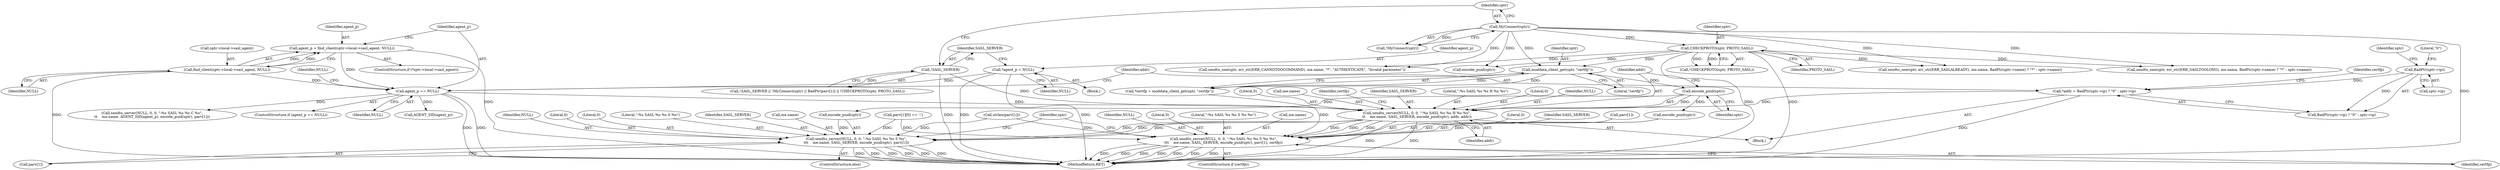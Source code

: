 digraph "0_unrealircd_f473e355e1dc422c4f019dbf86bc50ba1a34a766@API" {
"1000244" [label="(Call,sendto_server(NULL, 0, 0, \":%s SASL %s %s H %s %s\",\n\t\t    me.name, SASL_SERVER, encode_puid(sptr), addr, addr))"];
"1000222" [label="(Call,agent_p == NULL)"];
"1000212" [label="(Call,agent_p = find_client(sptr->local->sasl_agent, NULL))"];
"1000214" [label="(Call,find_client(sptr->local->sasl_agent, NULL))"];
"1000105" [label="(Call,*agent_p = NULL)"];
"1000110" [label="(Call,!SASL_SERVER)"];
"1000253" [label="(Call,encode_puid(sptr))"];
"1000241" [label="(Call,moddata_client_get(sptr, \"certfp\"))"];
"1000122" [label="(Call,CHECKPROTO(sptr, PROTO_SASL))"];
"1000114" [label="(Call,MyConnect(sptr))"];
"1000227" [label="(Call,*addr = BadPtr(sptr->ip) ? \"0\" : sptr->ip)"];
"1000230" [label="(Call,BadPtr(sptr->ip))"];
"1000259" [label="(Call,sendto_server(NULL, 0, 0, \":%s SASL %s %s S %s %s\",\n\t\t\t    me.name, SASL_SERVER, encode_puid(sptr), parv[1], certfp))"];
"1000275" [label="(Call,sendto_server(NULL, 0, 0, \":%s SASL %s %s S %s\",\n\t\t\t    me.name, SASL_SERVER, encode_puid(sptr), parv[1]))"];
"1000246" [label="(Literal,0)"];
"1000244" [label="(Call,sendto_server(NULL, 0, 0, \":%s SASL %s %s H %s %s\",\n\t\t    me.name, SASL_SERVER, encode_puid(sptr), addr, addr))"];
"1000249" [label="(Call,me.name)"];
"1000259" [label="(Call,sendto_server(NULL, 0, 0, \":%s SASL %s %s S %s %s\",\n\t\t\t    me.name, SASL_SERVER, encode_puid(sptr), parv[1], certfp))"];
"1000228" [label="(Identifier,addr)"];
"1000154" [label="(Call,parv[1][0] == ':')"];
"1000283" [label="(Identifier,SASL_SERVER)"];
"1000105" [label="(Call,*agent_p = NULL)"];
"1000268" [label="(Call,encode_puid(sptr))"];
"1000110" [label="(Call,!SASL_SERVER)"];
"1000103" [label="(Block,)"];
"1000115" [label="(Identifier,sptr)"];
"1000242" [label="(Identifier,sptr)"];
"1000123" [label="(Identifier,sptr)"];
"1000227" [label="(Call,*addr = BadPtr(sptr->ip) ? \"0\" : sptr->ip)"];
"1000273" [label="(Identifier,certfp)"];
"1000261" [label="(Literal,0)"];
"1000267" [label="(Identifier,SASL_SERVER)"];
"1000253" [label="(Call,encode_puid(sptr))"];
"1000300" [label="(Call,encode_puid(sptr))"];
"1000284" [label="(Call,encode_puid(sptr))"];
"1000270" [label="(Call,parv[1])"];
"1000258" [label="(Identifier,certfp)"];
"1000223" [label="(Identifier,agent_p)"];
"1000308" [label="(Identifier,sptr)"];
"1000113" [label="(Call,!MyConnect(sptr))"];
"1000280" [label="(Call,me.name)"];
"1000254" [label="(Identifier,sptr)"];
"1000239" [label="(Call,*certfp = moddata_client_get(sptr, \"certfp\"))"];
"1000257" [label="(ControlStructure,if (certfp))"];
"1000111" [label="(Identifier,SASL_SERVER)"];
"1000275" [label="(Call,sendto_server(NULL, 0, 0, \":%s SASL %s %s S %s\",\n\t\t\t    me.name, SASL_SERVER, encode_puid(sptr), parv[1]))"];
"1000106" [label="(Identifier,agent_p)"];
"1000240" [label="(Identifier,certfp)"];
"1000222" [label="(Call,agent_p == NULL)"];
"1000290" [label="(Call,sendto_server(NULL, 0, 0, \":%s SASL %s %s C %s\",\n\t\t    me.name, AGENT_SID(agent_p), encode_puid(sptr), parv[1]))"];
"1000260" [label="(Identifier,NULL)"];
"1000229" [label="(Call,BadPtr(sptr->ip) ? \"0\" : sptr->ip)"];
"1000252" [label="(Identifier,SASL_SERVER)"];
"1000107" [label="(Identifier,NULL)"];
"1000274" [label="(ControlStructure,else)"];
"1000221" [label="(ControlStructure,if (agent_p == NULL))"];
"1000134" [label="(Call,sendto_one(sptr, err_str(ERR_SASLALREADY), me.name, BadPtr(sptr->name) ? \"*\" : sptr->name))"];
"1000230" [label="(Call,BadPtr(sptr->ip))"];
"1000313" [label="(MethodReturn,RET)"];
"1000262" [label="(Literal,0)"];
"1000298" [label="(Call,AGENT_SID(agent_p))"];
"1000220" [label="(Identifier,NULL)"];
"1000276" [label="(Identifier,NULL)"];
"1000122" [label="(Call,CHECKPROTO(sptr, PROTO_SASL))"];
"1000187" [label="(Call,sendto_one(sptr, err_str(ERR_SASLTOOLONG), me.name, BadPtr(sptr->name) ? \"*\" : sptr->name))"];
"1000225" [label="(Block,)"];
"1000263" [label="(Literal,\":%s SASL %s %s S %s %s\")"];
"1000241" [label="(Call,moddata_client_get(sptr, \"certfp\"))"];
"1000231" [label="(Call,sptr->ip)"];
"1000212" [label="(Call,agent_p = find_client(sptr->local->sasl_agent, NULL))"];
"1000214" [label="(Call,find_client(sptr->local->sasl_agent, NULL))"];
"1000167" [label="(Call,sendto_one(sptr, err_str(ERR_CANNOTDOCOMMAND), me.name, \"*\", \"AUTHENTICATE\", \"Invalid parameter\"))"];
"1000248" [label="(Literal,\":%s SASL %s %s H %s %s\")"];
"1000236" [label="(Identifier,sptr)"];
"1000247" [label="(Literal,0)"];
"1000234" [label="(Literal,\"0\")"];
"1000114" [label="(Call,MyConnect(sptr))"];
"1000224" [label="(Identifier,NULL)"];
"1000286" [label="(Call,parv[1])"];
"1000255" [label="(Identifier,addr)"];
"1000256" [label="(Identifier,addr)"];
"1000264" [label="(Call,me.name)"];
"1000277" [label="(Literal,0)"];
"1000278" [label="(Literal,0)"];
"1000279" [label="(Literal,\":%s SASL %s %s S %s\")"];
"1000245" [label="(Identifier,NULL)"];
"1000243" [label="(Literal,\"certfp\")"];
"1000181" [label="(Call,strlen(parv[1]))"];
"1000121" [label="(Call,!CHECKPROTO(sptr, PROTO_SASL))"];
"1000291" [label="(Identifier,NULL)"];
"1000213" [label="(Identifier,agent_p)"];
"1000109" [label="(Call,!SASL_SERVER || !MyConnect(sptr) || BadPtr(parv[1]) || !CHECKPROTO(sptr, PROTO_SASL))"];
"1000205" [label="(ControlStructure,if (*sptr->local->sasl_agent))"];
"1000124" [label="(Identifier,PROTO_SASL)"];
"1000215" [label="(Call,sptr->local->sasl_agent)"];
"1000244" -> "1000225"  [label="AST: "];
"1000244" -> "1000256"  [label="CFG: "];
"1000245" -> "1000244"  [label="AST: "];
"1000246" -> "1000244"  [label="AST: "];
"1000247" -> "1000244"  [label="AST: "];
"1000248" -> "1000244"  [label="AST: "];
"1000249" -> "1000244"  [label="AST: "];
"1000252" -> "1000244"  [label="AST: "];
"1000253" -> "1000244"  [label="AST: "];
"1000255" -> "1000244"  [label="AST: "];
"1000256" -> "1000244"  [label="AST: "];
"1000258" -> "1000244"  [label="CFG: "];
"1000244" -> "1000313"  [label="DDG: "];
"1000244" -> "1000313"  [label="DDG: "];
"1000222" -> "1000244"  [label="DDG: "];
"1000110" -> "1000244"  [label="DDG: "];
"1000253" -> "1000244"  [label="DDG: "];
"1000227" -> "1000244"  [label="DDG: "];
"1000244" -> "1000259"  [label="DDG: "];
"1000244" -> "1000259"  [label="DDG: "];
"1000244" -> "1000259"  [label="DDG: "];
"1000244" -> "1000275"  [label="DDG: "];
"1000244" -> "1000275"  [label="DDG: "];
"1000244" -> "1000275"  [label="DDG: "];
"1000222" -> "1000221"  [label="AST: "];
"1000222" -> "1000224"  [label="CFG: "];
"1000223" -> "1000222"  [label="AST: "];
"1000224" -> "1000222"  [label="AST: "];
"1000228" -> "1000222"  [label="CFG: "];
"1000291" -> "1000222"  [label="CFG: "];
"1000222" -> "1000313"  [label="DDG: "];
"1000222" -> "1000313"  [label="DDG: "];
"1000212" -> "1000222"  [label="DDG: "];
"1000105" -> "1000222"  [label="DDG: "];
"1000214" -> "1000222"  [label="DDG: "];
"1000222" -> "1000290"  [label="DDG: "];
"1000222" -> "1000298"  [label="DDG: "];
"1000212" -> "1000205"  [label="AST: "];
"1000212" -> "1000214"  [label="CFG: "];
"1000213" -> "1000212"  [label="AST: "];
"1000214" -> "1000212"  [label="AST: "];
"1000223" -> "1000212"  [label="CFG: "];
"1000212" -> "1000313"  [label="DDG: "];
"1000214" -> "1000212"  [label="DDG: "];
"1000214" -> "1000212"  [label="DDG: "];
"1000214" -> "1000220"  [label="CFG: "];
"1000215" -> "1000214"  [label="AST: "];
"1000220" -> "1000214"  [label="AST: "];
"1000214" -> "1000313"  [label="DDG: "];
"1000105" -> "1000103"  [label="AST: "];
"1000105" -> "1000107"  [label="CFG: "];
"1000106" -> "1000105"  [label="AST: "];
"1000107" -> "1000105"  [label="AST: "];
"1000111" -> "1000105"  [label="CFG: "];
"1000105" -> "1000313"  [label="DDG: "];
"1000105" -> "1000313"  [label="DDG: "];
"1000110" -> "1000109"  [label="AST: "];
"1000110" -> "1000111"  [label="CFG: "];
"1000111" -> "1000110"  [label="AST: "];
"1000115" -> "1000110"  [label="CFG: "];
"1000109" -> "1000110"  [label="CFG: "];
"1000110" -> "1000313"  [label="DDG: "];
"1000110" -> "1000109"  [label="DDG: "];
"1000253" -> "1000254"  [label="CFG: "];
"1000254" -> "1000253"  [label="AST: "];
"1000255" -> "1000253"  [label="CFG: "];
"1000241" -> "1000253"  [label="DDG: "];
"1000253" -> "1000268"  [label="DDG: "];
"1000253" -> "1000284"  [label="DDG: "];
"1000241" -> "1000239"  [label="AST: "];
"1000241" -> "1000243"  [label="CFG: "];
"1000242" -> "1000241"  [label="AST: "];
"1000243" -> "1000241"  [label="AST: "];
"1000239" -> "1000241"  [label="CFG: "];
"1000241" -> "1000239"  [label="DDG: "];
"1000241" -> "1000239"  [label="DDG: "];
"1000122" -> "1000241"  [label="DDG: "];
"1000114" -> "1000241"  [label="DDG: "];
"1000122" -> "1000121"  [label="AST: "];
"1000122" -> "1000124"  [label="CFG: "];
"1000123" -> "1000122"  [label="AST: "];
"1000124" -> "1000122"  [label="AST: "];
"1000121" -> "1000122"  [label="CFG: "];
"1000122" -> "1000313"  [label="DDG: "];
"1000122" -> "1000313"  [label="DDG: "];
"1000122" -> "1000121"  [label="DDG: "];
"1000122" -> "1000121"  [label="DDG: "];
"1000114" -> "1000122"  [label="DDG: "];
"1000122" -> "1000134"  [label="DDG: "];
"1000122" -> "1000167"  [label="DDG: "];
"1000122" -> "1000187"  [label="DDG: "];
"1000122" -> "1000300"  [label="DDG: "];
"1000114" -> "1000113"  [label="AST: "];
"1000114" -> "1000115"  [label="CFG: "];
"1000115" -> "1000114"  [label="AST: "];
"1000113" -> "1000114"  [label="CFG: "];
"1000114" -> "1000313"  [label="DDG: "];
"1000114" -> "1000113"  [label="DDG: "];
"1000114" -> "1000134"  [label="DDG: "];
"1000114" -> "1000167"  [label="DDG: "];
"1000114" -> "1000187"  [label="DDG: "];
"1000114" -> "1000300"  [label="DDG: "];
"1000227" -> "1000225"  [label="AST: "];
"1000227" -> "1000229"  [label="CFG: "];
"1000228" -> "1000227"  [label="AST: "];
"1000229" -> "1000227"  [label="AST: "];
"1000240" -> "1000227"  [label="CFG: "];
"1000227" -> "1000313"  [label="DDG: "];
"1000230" -> "1000227"  [label="DDG: "];
"1000230" -> "1000229"  [label="AST: "];
"1000230" -> "1000231"  [label="CFG: "];
"1000231" -> "1000230"  [label="AST: "];
"1000234" -> "1000230"  [label="CFG: "];
"1000236" -> "1000230"  [label="CFG: "];
"1000230" -> "1000229"  [label="DDG: "];
"1000259" -> "1000257"  [label="AST: "];
"1000259" -> "1000273"  [label="CFG: "];
"1000260" -> "1000259"  [label="AST: "];
"1000261" -> "1000259"  [label="AST: "];
"1000262" -> "1000259"  [label="AST: "];
"1000263" -> "1000259"  [label="AST: "];
"1000264" -> "1000259"  [label="AST: "];
"1000267" -> "1000259"  [label="AST: "];
"1000268" -> "1000259"  [label="AST: "];
"1000270" -> "1000259"  [label="AST: "];
"1000273" -> "1000259"  [label="AST: "];
"1000308" -> "1000259"  [label="CFG: "];
"1000259" -> "1000313"  [label="DDG: "];
"1000259" -> "1000313"  [label="DDG: "];
"1000259" -> "1000313"  [label="DDG: "];
"1000259" -> "1000313"  [label="DDG: "];
"1000259" -> "1000313"  [label="DDG: "];
"1000259" -> "1000313"  [label="DDG: "];
"1000259" -> "1000313"  [label="DDG: "];
"1000268" -> "1000259"  [label="DDG: "];
"1000181" -> "1000259"  [label="DDG: "];
"1000154" -> "1000259"  [label="DDG: "];
"1000239" -> "1000259"  [label="DDG: "];
"1000275" -> "1000274"  [label="AST: "];
"1000275" -> "1000286"  [label="CFG: "];
"1000276" -> "1000275"  [label="AST: "];
"1000277" -> "1000275"  [label="AST: "];
"1000278" -> "1000275"  [label="AST: "];
"1000279" -> "1000275"  [label="AST: "];
"1000280" -> "1000275"  [label="AST: "];
"1000283" -> "1000275"  [label="AST: "];
"1000284" -> "1000275"  [label="AST: "];
"1000286" -> "1000275"  [label="AST: "];
"1000308" -> "1000275"  [label="CFG: "];
"1000275" -> "1000313"  [label="DDG: "];
"1000275" -> "1000313"  [label="DDG: "];
"1000275" -> "1000313"  [label="DDG: "];
"1000275" -> "1000313"  [label="DDG: "];
"1000275" -> "1000313"  [label="DDG: "];
"1000275" -> "1000313"  [label="DDG: "];
"1000284" -> "1000275"  [label="DDG: "];
"1000181" -> "1000275"  [label="DDG: "];
"1000154" -> "1000275"  [label="DDG: "];
}
